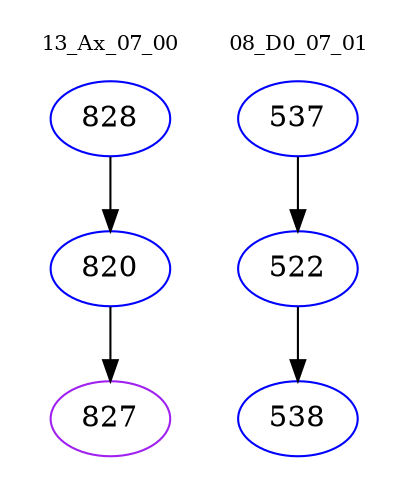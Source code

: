 digraph{
subgraph cluster_0 {
color = white
label = "13_Ax_07_00";
fontsize=10;
T0_828 [label="828", color="blue"]
T0_828 -> T0_820 [color="black"]
T0_820 [label="820", color="blue"]
T0_820 -> T0_827 [color="black"]
T0_827 [label="827", color="purple"]
}
subgraph cluster_1 {
color = white
label = "08_D0_07_01";
fontsize=10;
T1_537 [label="537", color="blue"]
T1_537 -> T1_522 [color="black"]
T1_522 [label="522", color="blue"]
T1_522 -> T1_538 [color="black"]
T1_538 [label="538", color="blue"]
}
}
